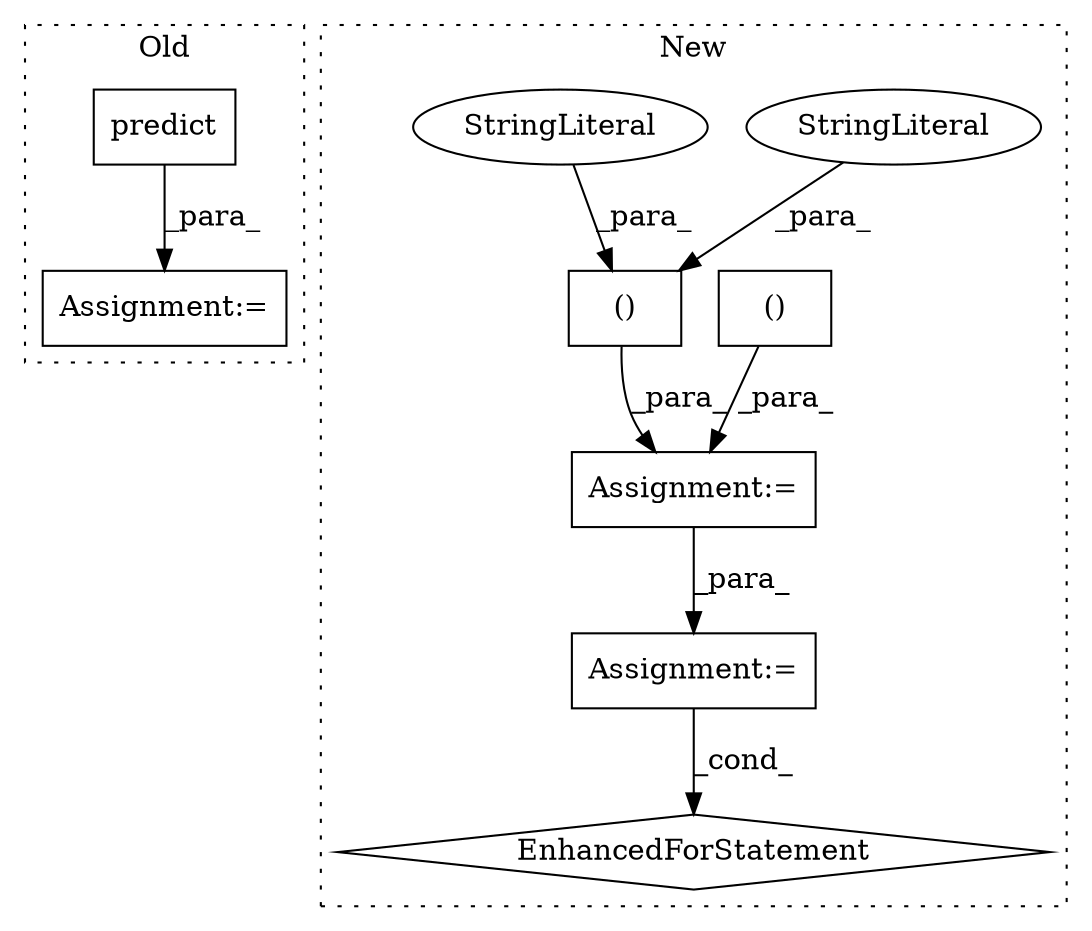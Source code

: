 digraph G {
subgraph cluster0 {
1 [label="predict" a="32" s="581,595" l="8,1" shape="box"];
4 [label="Assignment:=" a="7" s="548" l="1" shape="box"];
label = "Old";
style="dotted";
}
subgraph cluster1 {
2 [label="EnhancedForStatement" a="70" s="937,1052" l="70,2" shape="diamond"];
3 [label="Assignment:=" a="7" s="792" l="1" shape="box"];
5 [label="Assignment:=" a="7" s="937,1052" l="70,2" shape="box"];
6 [label="()" a="106" s="881" l="48" shape="box"];
7 [label="StringLiteral" a="45" s="881" l="29" shape="ellipse"];
8 [label="()" a="106" s="816" l="58" shape="box"];
9 [label="StringLiteral" a="45" s="923" l="6" shape="ellipse"];
label = "New";
style="dotted";
}
1 -> 4 [label="_para_"];
3 -> 5 [label="_para_"];
5 -> 2 [label="_cond_"];
6 -> 3 [label="_para_"];
7 -> 6 [label="_para_"];
8 -> 3 [label="_para_"];
9 -> 6 [label="_para_"];
}